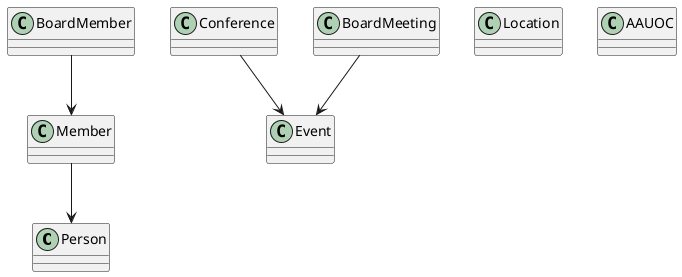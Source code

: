 @startuml

class Person {
}

class Member {
}

class BoardMember {
}

class Event {
}

class Conference {
}

class BoardMeeting {
}

class Location {
}

class AAUOC {
}

 Member --> Person
 BoardMember --> Member

 Conference --> Event
 BoardMeeting --> Event



@enduml